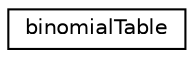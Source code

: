 digraph "Graphical Class Hierarchy"
{
  edge [fontname="Helvetica",fontsize="10",labelfontname="Helvetica",labelfontsize="10"];
  node [fontname="Helvetica",fontsize="10",shape=record];
  rankdir="LR";
  Node0 [label="binomialTable",height=0.2,width=0.4,color="black", fillcolor="white", style="filled",URL="$classbinomialTable.html"];
}
